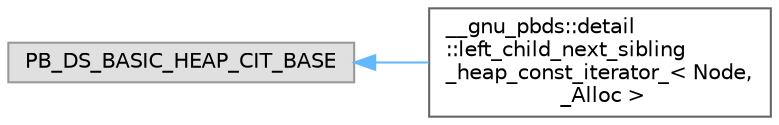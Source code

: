 digraph "Graphical Class Hierarchy"
{
 // LATEX_PDF_SIZE
  bgcolor="transparent";
  edge [fontname=Helvetica,fontsize=10,labelfontname=Helvetica,labelfontsize=10];
  node [fontname=Helvetica,fontsize=10,shape=box,height=0.2,width=0.4];
  rankdir="LR";
  Node0 [id="Node000000",label="PB_DS_BASIC_HEAP_CIT_BASE",height=0.2,width=0.4,color="grey60", fillcolor="#E0E0E0", style="filled",tooltip=" "];
  Node0 -> Node1 [id="edge310_Node000000_Node000001",dir="back",color="steelblue1",style="solid",tooltip=" "];
  Node1 [id="Node000001",label="__gnu_pbds::detail\l::left_child_next_sibling\l_heap_const_iterator_\< Node,\l _Alloc \>",height=0.2,width=0.4,color="grey40", fillcolor="white", style="filled",URL="$class____gnu__pbds_1_1detail_1_1left__child__next__sibling__heap__const__iterator__.html",tooltip="Const point-type iterator."];
}
